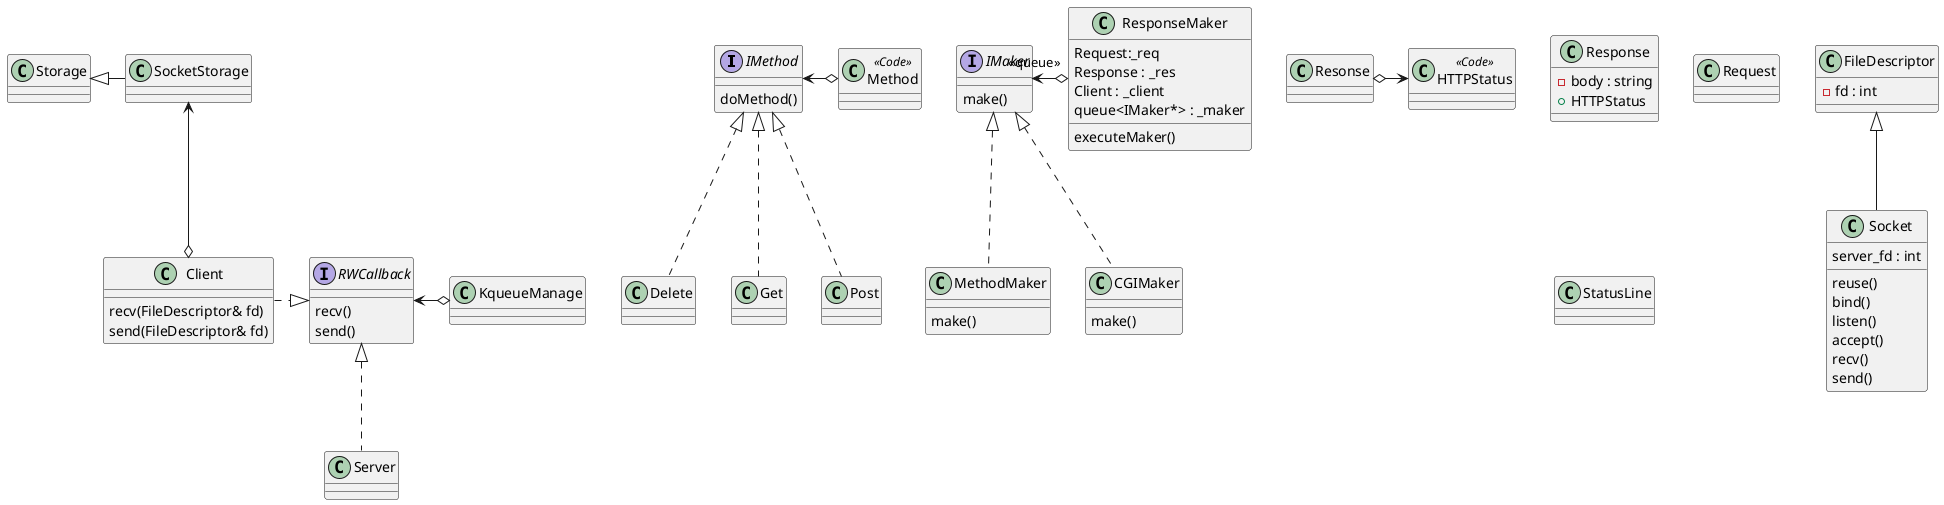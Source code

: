 @startuml
'uml reference
'https://plantuml.com/ko/class-diagram
'https://www.nextree.co.kr/p6753/
'!theme cerulean


''''''''''''''
''''''''''''''
'relatioin
''''''''''''''
''''''''''''''

interface IMethod {
	doMethod()
}

class Method <<Code>>
IMethod <--righto Method

class Delete
class Get
class Post

IMaker <---righto "<<queue>>" ResponseMaker
IMaker <|.. MethodMaker
IMaker <|.. CGIMaker
interface IMaker {
	make()
}

class MethodMaker {
	make()
}
class ResponseMaker {
	Request:_req
	Response : _res
	Client : _client
	queue<IMaker*> : _maker
	executeMaker()
}


IMethod <|.. Get
IMethod <|.. Post
IMethod <|.. Delete

KqueueManage o--left> RWCallback

FileDescriptor <|-- Socket

Storage <|- SocketStorage

RWCallback <|.. Server
RWCallback <|...left Client
'KqueueManage 

Resonse o--right> HTTPStatus

SocketStorage <--o Client

class Client {
	recv(FileDescriptor& fd)
	send(FileDescriptor& fd)
}

class Response {
	-body : string
	+HTTPStatus
}

class Request
class Server
class Socket {
	server_fd : int
	reuse()
	bind()
	listen()
	accept()
	recv()
	send()
}

'class Webserv
'class Time
'class File
'class SHTTP
interface RWCallback {
	recv()
	send()
}
class FileDescriptor {
	-fd : int
}
class HTTPStatus <<Code>>
class Storage
class SocketStorage
class StatusLine
class KqueueManage

class CGIMaker {
	make()
}

''''''''''''''
''''''''''''''
'define
''''''''''''''
''''''''''''''


@enduml
